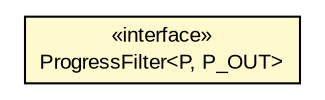 #!/usr/local/bin/dot
#
# Class diagram 
# Generated by UMLGraph version R5_6-24-gf6e263 (http://www.umlgraph.org/)
#

digraph G {
	edge [fontname="arial",fontsize=10,labelfontname="arial",labelfontsize=10];
	node [fontname="arial",fontsize=10,shape=plaintext];
	nodesep=0.25;
	ranksep=0.5;
	rankdir=LR;
	// io.reinert.gdeferred.ProgressFilter<P, P_OUT>
	c275 [label=<<table title="io.reinert.gdeferred.ProgressFilter" border="0" cellborder="1" cellspacing="0" cellpadding="2" port="p" bgcolor="lemonChiffon" href="./ProgressFilter.html">
		<tr><td><table border="0" cellspacing="0" cellpadding="1">
<tr><td align="center" balign="center"> &#171;interface&#187; </td></tr>
<tr><td align="center" balign="center"> ProgressFilter&lt;P, P_OUT&gt; </td></tr>
		</table></td></tr>
		</table>>, URL="./ProgressFilter.html", fontname="arial", fontcolor="black", fontsize=10.0];
}

